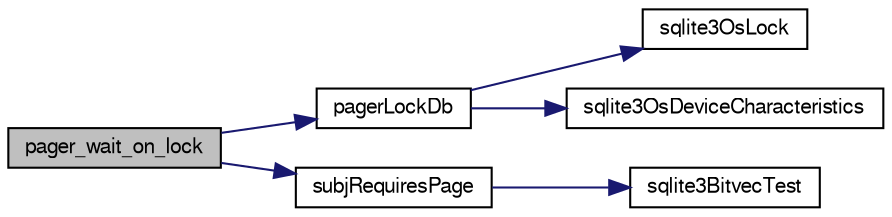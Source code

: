 digraph "pager_wait_on_lock"
{
  edge [fontname="FreeSans",fontsize="10",labelfontname="FreeSans",labelfontsize="10"];
  node [fontname="FreeSans",fontsize="10",shape=record];
  rankdir="LR";
  Node196704 [label="pager_wait_on_lock",height=0.2,width=0.4,color="black", fillcolor="grey75", style="filled", fontcolor="black"];
  Node196704 -> Node196705 [color="midnightblue",fontsize="10",style="solid",fontname="FreeSans"];
  Node196705 [label="pagerLockDb",height=0.2,width=0.4,color="black", fillcolor="white", style="filled",URL="$sqlite3_8c.html#a667bdac69bf20203e45cd8e899790bcc"];
  Node196705 -> Node196706 [color="midnightblue",fontsize="10",style="solid",fontname="FreeSans"];
  Node196706 [label="sqlite3OsLock",height=0.2,width=0.4,color="black", fillcolor="white", style="filled",URL="$sqlite3_8c.html#ae224ca9067bc3e682180d0ecc1cd2206"];
  Node196705 -> Node196707 [color="midnightblue",fontsize="10",style="solid",fontname="FreeSans"];
  Node196707 [label="sqlite3OsDeviceCharacteristics",height=0.2,width=0.4,color="black", fillcolor="white", style="filled",URL="$sqlite3_8c.html#a251e030ce1bd2e552bc2dd66b1ac36d0"];
  Node196704 -> Node196708 [color="midnightblue",fontsize="10",style="solid",fontname="FreeSans"];
  Node196708 [label="subjRequiresPage",height=0.2,width=0.4,color="black", fillcolor="white", style="filled",URL="$sqlite3_8c.html#a8c8d460aa8cc7cb907b2e04844aaba86"];
  Node196708 -> Node196709 [color="midnightblue",fontsize="10",style="solid",fontname="FreeSans"];
  Node196709 [label="sqlite3BitvecTest",height=0.2,width=0.4,color="black", fillcolor="white", style="filled",URL="$sqlite3_8c.html#ab08693a5ff8d1b759eb50dc307ee910f"];
}
